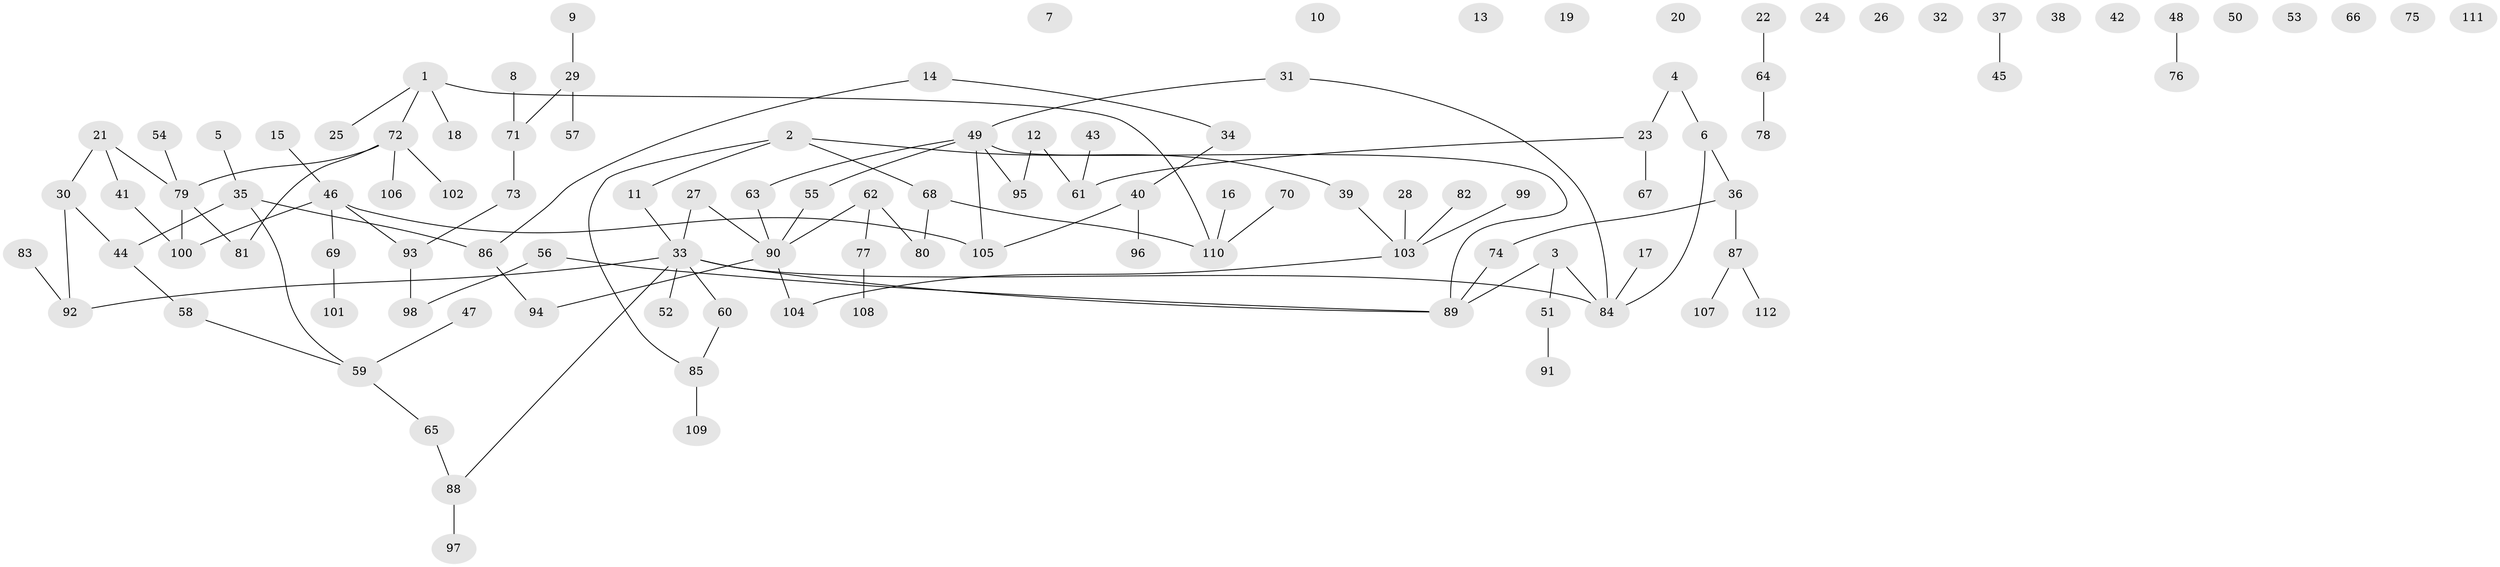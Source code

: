 // coarse degree distribution, {0: 0.22388059701492538, 1: 0.373134328358209, 2: 0.1791044776119403, 4: 0.1044776119402985, 5: 0.029850746268656716, 3: 0.05970149253731343, 11: 0.014925373134328358, 6: 0.014925373134328358}
// Generated by graph-tools (version 1.1) at 2025/43/03/04/25 21:43:46]
// undirected, 112 vertices, 111 edges
graph export_dot {
graph [start="1"]
  node [color=gray90,style=filled];
  1;
  2;
  3;
  4;
  5;
  6;
  7;
  8;
  9;
  10;
  11;
  12;
  13;
  14;
  15;
  16;
  17;
  18;
  19;
  20;
  21;
  22;
  23;
  24;
  25;
  26;
  27;
  28;
  29;
  30;
  31;
  32;
  33;
  34;
  35;
  36;
  37;
  38;
  39;
  40;
  41;
  42;
  43;
  44;
  45;
  46;
  47;
  48;
  49;
  50;
  51;
  52;
  53;
  54;
  55;
  56;
  57;
  58;
  59;
  60;
  61;
  62;
  63;
  64;
  65;
  66;
  67;
  68;
  69;
  70;
  71;
  72;
  73;
  74;
  75;
  76;
  77;
  78;
  79;
  80;
  81;
  82;
  83;
  84;
  85;
  86;
  87;
  88;
  89;
  90;
  91;
  92;
  93;
  94;
  95;
  96;
  97;
  98;
  99;
  100;
  101;
  102;
  103;
  104;
  105;
  106;
  107;
  108;
  109;
  110;
  111;
  112;
  1 -- 18;
  1 -- 25;
  1 -- 72;
  1 -- 110;
  2 -- 11;
  2 -- 39;
  2 -- 68;
  2 -- 85;
  3 -- 51;
  3 -- 84;
  3 -- 89;
  4 -- 6;
  4 -- 23;
  5 -- 35;
  6 -- 36;
  6 -- 84;
  8 -- 71;
  9 -- 29;
  11 -- 33;
  12 -- 61;
  12 -- 95;
  14 -- 34;
  14 -- 86;
  15 -- 46;
  16 -- 110;
  17 -- 84;
  21 -- 30;
  21 -- 41;
  21 -- 79;
  22 -- 64;
  23 -- 61;
  23 -- 67;
  27 -- 33;
  27 -- 90;
  28 -- 103;
  29 -- 57;
  29 -- 71;
  30 -- 44;
  30 -- 92;
  31 -- 49;
  31 -- 84;
  33 -- 52;
  33 -- 60;
  33 -- 84;
  33 -- 88;
  33 -- 89;
  33 -- 92;
  34 -- 40;
  35 -- 44;
  35 -- 59;
  35 -- 86;
  36 -- 74;
  36 -- 87;
  37 -- 45;
  39 -- 103;
  40 -- 96;
  40 -- 105;
  41 -- 100;
  43 -- 61;
  44 -- 58;
  46 -- 69;
  46 -- 93;
  46 -- 100;
  46 -- 105;
  47 -- 59;
  48 -- 76;
  49 -- 55;
  49 -- 63;
  49 -- 89;
  49 -- 95;
  49 -- 105;
  51 -- 91;
  54 -- 79;
  55 -- 90;
  56 -- 89;
  56 -- 98;
  58 -- 59;
  59 -- 65;
  60 -- 85;
  62 -- 77;
  62 -- 80;
  62 -- 90;
  63 -- 90;
  64 -- 78;
  65 -- 88;
  68 -- 80;
  68 -- 110;
  69 -- 101;
  70 -- 110;
  71 -- 73;
  72 -- 79;
  72 -- 81;
  72 -- 102;
  72 -- 106;
  73 -- 93;
  74 -- 89;
  77 -- 108;
  79 -- 81;
  79 -- 100;
  82 -- 103;
  83 -- 92;
  85 -- 109;
  86 -- 94;
  87 -- 107;
  87 -- 112;
  88 -- 97;
  90 -- 94;
  90 -- 104;
  93 -- 98;
  99 -- 103;
  103 -- 104;
}
